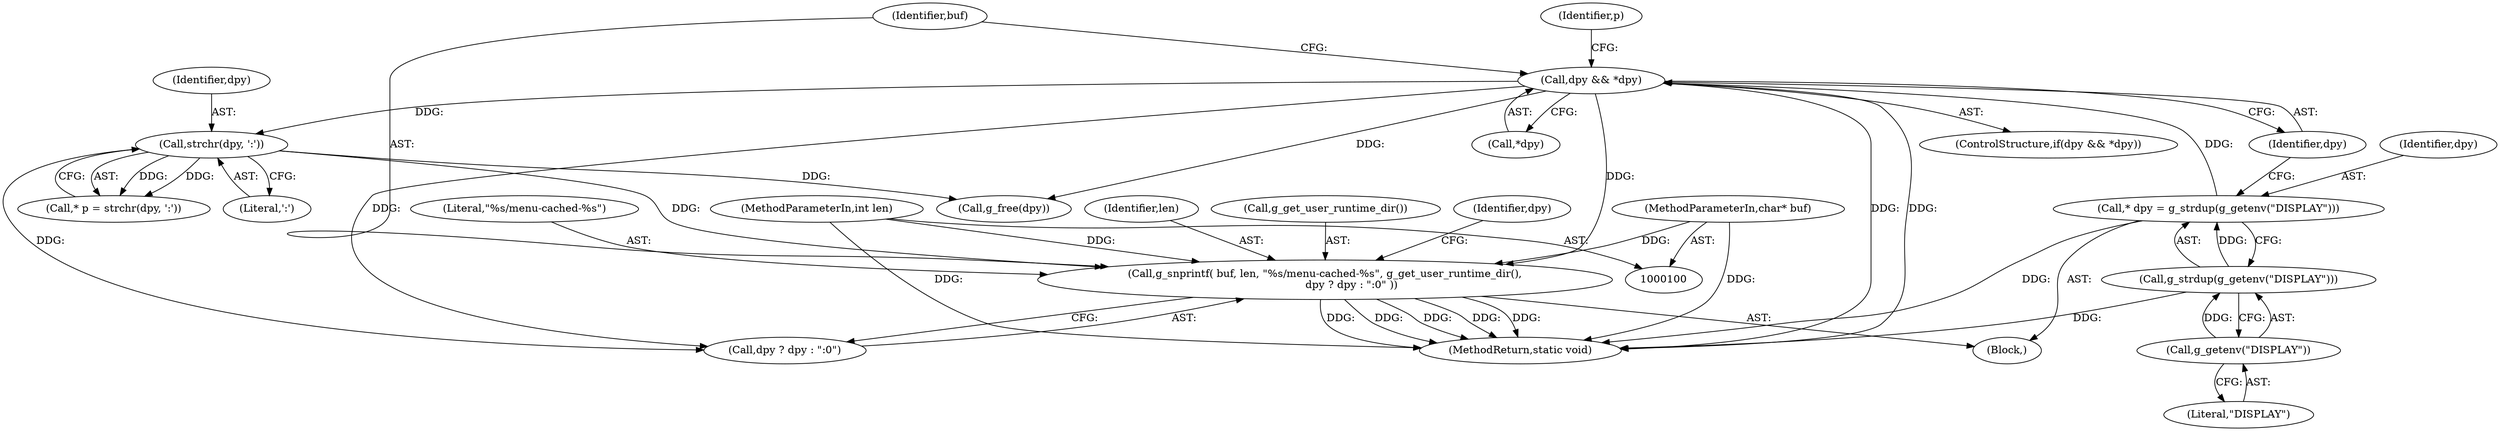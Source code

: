 digraph "0_lxde_56f66684592abf257c4004e6e1fff041c64a12ce@API" {
"1000146" [label="(Call,g_snprintf( buf, len, \"%s/menu-cached-%s\", g_get_user_runtime_dir(),\n                dpy ? dpy : \":0\" ))"];
"1000101" [label="(MethodParameterIn,char* buf)"];
"1000102" [label="(MethodParameterIn,int len)"];
"1000111" [label="(Call,dpy && *dpy)"];
"1000105" [label="(Call,* dpy = g_strdup(g_getenv(\"DISPLAY\")))"];
"1000107" [label="(Call,g_strdup(g_getenv(\"DISPLAY\")))"];
"1000108" [label="(Call,g_getenv(\"DISPLAY\"))"];
"1000119" [label="(Call,strchr(dpy, ':'))"];
"1000105" [label="(Call,* dpy = g_strdup(g_getenv(\"DISPLAY\")))"];
"1000102" [label="(MethodParameterIn,int len)"];
"1000113" [label="(Call,*dpy)"];
"1000151" [label="(Call,dpy ? dpy : \":0\")"];
"1000108" [label="(Call,g_getenv(\"DISPLAY\"))"];
"1000157" [label="(MethodReturn,static void)"];
"1000118" [label="(Identifier,p)"];
"1000111" [label="(Call,dpy && *dpy)"];
"1000149" [label="(Literal,\"%s/menu-cached-%s\")"];
"1000101" [label="(MethodParameterIn,char* buf)"];
"1000148" [label="(Identifier,len)"];
"1000109" [label="(Literal,\"DISPLAY\")"];
"1000150" [label="(Call,g_get_user_runtime_dir())"];
"1000103" [label="(Block,)"];
"1000146" [label="(Call,g_snprintf( buf, len, \"%s/menu-cached-%s\", g_get_user_runtime_dir(),\n                dpy ? dpy : \":0\" ))"];
"1000107" [label="(Call,g_strdup(g_getenv(\"DISPLAY\")))"];
"1000147" [label="(Identifier,buf)"];
"1000156" [label="(Identifier,dpy)"];
"1000120" [label="(Identifier,dpy)"];
"1000155" [label="(Call,g_free(dpy))"];
"1000112" [label="(Identifier,dpy)"];
"1000121" [label="(Literal,':')"];
"1000110" [label="(ControlStructure,if(dpy && *dpy))"];
"1000106" [label="(Identifier,dpy)"];
"1000117" [label="(Call,* p = strchr(dpy, ':'))"];
"1000119" [label="(Call,strchr(dpy, ':'))"];
"1000146" -> "1000103"  [label="AST: "];
"1000146" -> "1000151"  [label="CFG: "];
"1000147" -> "1000146"  [label="AST: "];
"1000148" -> "1000146"  [label="AST: "];
"1000149" -> "1000146"  [label="AST: "];
"1000150" -> "1000146"  [label="AST: "];
"1000151" -> "1000146"  [label="AST: "];
"1000156" -> "1000146"  [label="CFG: "];
"1000146" -> "1000157"  [label="DDG: "];
"1000146" -> "1000157"  [label="DDG: "];
"1000146" -> "1000157"  [label="DDG: "];
"1000146" -> "1000157"  [label="DDG: "];
"1000146" -> "1000157"  [label="DDG: "];
"1000101" -> "1000146"  [label="DDG: "];
"1000102" -> "1000146"  [label="DDG: "];
"1000111" -> "1000146"  [label="DDG: "];
"1000119" -> "1000146"  [label="DDG: "];
"1000101" -> "1000100"  [label="AST: "];
"1000101" -> "1000157"  [label="DDG: "];
"1000102" -> "1000100"  [label="AST: "];
"1000102" -> "1000157"  [label="DDG: "];
"1000111" -> "1000110"  [label="AST: "];
"1000111" -> "1000112"  [label="CFG: "];
"1000111" -> "1000113"  [label="CFG: "];
"1000112" -> "1000111"  [label="AST: "];
"1000113" -> "1000111"  [label="AST: "];
"1000118" -> "1000111"  [label="CFG: "];
"1000147" -> "1000111"  [label="CFG: "];
"1000111" -> "1000157"  [label="DDG: "];
"1000111" -> "1000157"  [label="DDG: "];
"1000105" -> "1000111"  [label="DDG: "];
"1000111" -> "1000119"  [label="DDG: "];
"1000111" -> "1000151"  [label="DDG: "];
"1000111" -> "1000155"  [label="DDG: "];
"1000105" -> "1000103"  [label="AST: "];
"1000105" -> "1000107"  [label="CFG: "];
"1000106" -> "1000105"  [label="AST: "];
"1000107" -> "1000105"  [label="AST: "];
"1000112" -> "1000105"  [label="CFG: "];
"1000105" -> "1000157"  [label="DDG: "];
"1000107" -> "1000105"  [label="DDG: "];
"1000107" -> "1000108"  [label="CFG: "];
"1000108" -> "1000107"  [label="AST: "];
"1000107" -> "1000157"  [label="DDG: "];
"1000108" -> "1000107"  [label="DDG: "];
"1000108" -> "1000109"  [label="CFG: "];
"1000109" -> "1000108"  [label="AST: "];
"1000119" -> "1000117"  [label="AST: "];
"1000119" -> "1000121"  [label="CFG: "];
"1000120" -> "1000119"  [label="AST: "];
"1000121" -> "1000119"  [label="AST: "];
"1000117" -> "1000119"  [label="CFG: "];
"1000119" -> "1000117"  [label="DDG: "];
"1000119" -> "1000117"  [label="DDG: "];
"1000119" -> "1000151"  [label="DDG: "];
"1000119" -> "1000155"  [label="DDG: "];
}
